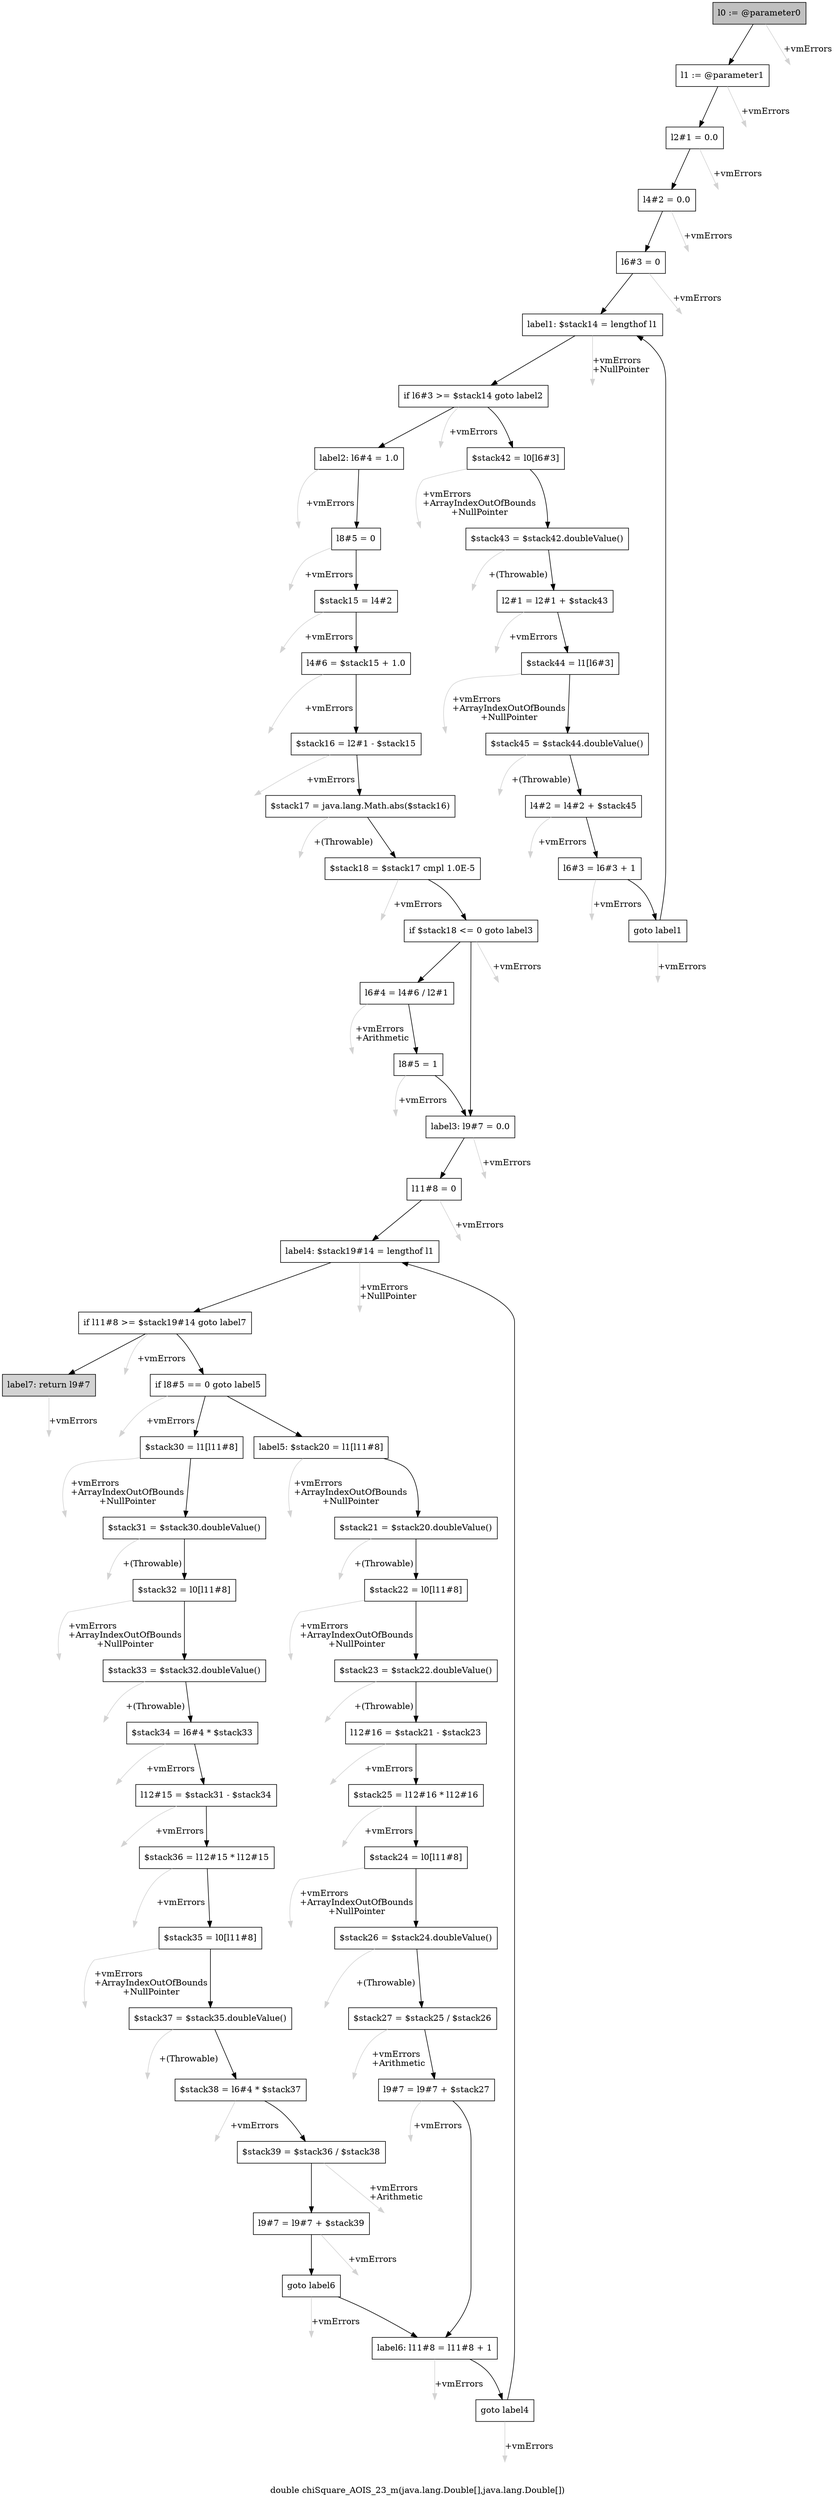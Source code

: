 digraph "double chiSquare_AOIS_23_m(java.lang.Double[],java.lang.Double[])" {
    label="double chiSquare_AOIS_23_m(java.lang.Double[],java.lang.Double[])";
    node [shape=box];
    "0" [style=filled,fillcolor=gray,label="l0 := @parameter0",];
    "1" [label="l1 := @parameter1",];
    "0"->"1" [color=black,];
    "56" [style=invis,label="Esc",];
    "0"->"56" [color=lightgray,label="\l+vmErrors",];
    "2" [label="l2#1 = 0.0",];
    "1"->"2" [color=black,];
    "57" [style=invis,label="Esc",];
    "1"->"57" [color=lightgray,label="\l+vmErrors",];
    "3" [label="l4#2 = 0.0",];
    "2"->"3" [color=black,];
    "58" [style=invis,label="Esc",];
    "2"->"58" [color=lightgray,label="\l+vmErrors",];
    "4" [label="l6#3 = 0",];
    "3"->"4" [color=black,];
    "59" [style=invis,label="Esc",];
    "3"->"59" [color=lightgray,label="\l+vmErrors",];
    "5" [label="label1: $stack14 = lengthof l1",];
    "4"->"5" [color=black,];
    "60" [style=invis,label="Esc",];
    "4"->"60" [color=lightgray,label="\l+vmErrors",];
    "6" [label="if l6#3 >= $stack14 goto label2",];
    "5"->"6" [color=black,];
    "61" [style=invis,label="Esc",];
    "5"->"61" [color=lightgray,label="\l+vmErrors\l+NullPointer",];
    "7" [label="$stack42 = l0[l6#3]",];
    "6"->"7" [color=black,];
    "15" [label="label2: l6#4 = 1.0",];
    "6"->"15" [color=black,];
    "62" [style=invis,label="Esc",];
    "6"->"62" [color=lightgray,label="\l+vmErrors",];
    "8" [label="$stack43 = $stack42.doubleValue()",];
    "7"->"8" [color=black,];
    "63" [style=invis,label="Esc",];
    "7"->"63" [color=lightgray,label="\l+vmErrors\l+ArrayIndexOutOfBounds\l+NullPointer",];
    "9" [label="l2#1 = l2#1 + $stack43",];
    "8"->"9" [color=black,];
    "64" [style=invis,label="Esc",];
    "8"->"64" [color=lightgray,label="\l+(Throwable)",];
    "10" [label="$stack44 = l1[l6#3]",];
    "9"->"10" [color=black,];
    "65" [style=invis,label="Esc",];
    "9"->"65" [color=lightgray,label="\l+vmErrors",];
    "11" [label="$stack45 = $stack44.doubleValue()",];
    "10"->"11" [color=black,];
    "66" [style=invis,label="Esc",];
    "10"->"66" [color=lightgray,label="\l+vmErrors\l+ArrayIndexOutOfBounds\l+NullPointer",];
    "12" [label="l4#2 = l4#2 + $stack45",];
    "11"->"12" [color=black,];
    "67" [style=invis,label="Esc",];
    "11"->"67" [color=lightgray,label="\l+(Throwable)",];
    "13" [label="l6#3 = l6#3 + 1",];
    "12"->"13" [color=black,];
    "68" [style=invis,label="Esc",];
    "12"->"68" [color=lightgray,label="\l+vmErrors",];
    "14" [label="goto label1",];
    "13"->"14" [color=black,];
    "69" [style=invis,label="Esc",];
    "13"->"69" [color=lightgray,label="\l+vmErrors",];
    "14"->"5" [color=black,];
    "70" [style=invis,label="Esc",];
    "14"->"70" [color=lightgray,label="\l+vmErrors",];
    "16" [label="l8#5 = 0",];
    "15"->"16" [color=black,];
    "71" [style=invis,label="Esc",];
    "15"->"71" [color=lightgray,label="\l+vmErrors",];
    "17" [label="$stack15 = l4#2",];
    "16"->"17" [color=black,];
    "72" [style=invis,label="Esc",];
    "16"->"72" [color=lightgray,label="\l+vmErrors",];
    "18" [label="l4#6 = $stack15 + 1.0",];
    "17"->"18" [color=black,];
    "73" [style=invis,label="Esc",];
    "17"->"73" [color=lightgray,label="\l+vmErrors",];
    "19" [label="$stack16 = l2#1 - $stack15",];
    "18"->"19" [color=black,];
    "74" [style=invis,label="Esc",];
    "18"->"74" [color=lightgray,label="\l+vmErrors",];
    "20" [label="$stack17 = java.lang.Math.abs($stack16)",];
    "19"->"20" [color=black,];
    "75" [style=invis,label="Esc",];
    "19"->"75" [color=lightgray,label="\l+vmErrors",];
    "21" [label="$stack18 = $stack17 cmpl 1.0E-5",];
    "20"->"21" [color=black,];
    "76" [style=invis,label="Esc",];
    "20"->"76" [color=lightgray,label="\l+(Throwable)",];
    "22" [label="if $stack18 <= 0 goto label3",];
    "21"->"22" [color=black,];
    "77" [style=invis,label="Esc",];
    "21"->"77" [color=lightgray,label="\l+vmErrors",];
    "23" [label="l6#4 = l4#6 / l2#1",];
    "22"->"23" [color=black,];
    "25" [label="label3: l9#7 = 0.0",];
    "22"->"25" [color=black,];
    "78" [style=invis,label="Esc",];
    "22"->"78" [color=lightgray,label="\l+vmErrors",];
    "24" [label="l8#5 = 1",];
    "23"->"24" [color=black,];
    "79" [style=invis,label="Esc",];
    "23"->"79" [color=lightgray,label="\l+vmErrors\l+Arithmetic",];
    "24"->"25" [color=black,];
    "80" [style=invis,label="Esc",];
    "24"->"80" [color=lightgray,label="\l+vmErrors",];
    "26" [label="l11#8 = 0",];
    "25"->"26" [color=black,];
    "81" [style=invis,label="Esc",];
    "25"->"81" [color=lightgray,label="\l+vmErrors",];
    "27" [label="label4: $stack19#14 = lengthof l1",];
    "26"->"27" [color=black,];
    "82" [style=invis,label="Esc",];
    "26"->"82" [color=lightgray,label="\l+vmErrors",];
    "28" [label="if l11#8 >= $stack19#14 goto label7",];
    "27"->"28" [color=black,];
    "83" [style=invis,label="Esc",];
    "27"->"83" [color=lightgray,label="\l+vmErrors\l+NullPointer",];
    "29" [label="if l8#5 == 0 goto label5",];
    "28"->"29" [color=black,];
    "55" [style=filled,fillcolor=lightgray,label="label7: return l9#7",];
    "28"->"55" [color=black,];
    "84" [style=invis,label="Esc",];
    "28"->"84" [color=lightgray,label="\l+vmErrors",];
    "30" [label="$stack30 = l1[l11#8]",];
    "29"->"30" [color=black,];
    "43" [label="label5: $stack20 = l1[l11#8]",];
    "29"->"43" [color=black,];
    "85" [style=invis,label="Esc",];
    "29"->"85" [color=lightgray,label="\l+vmErrors",];
    "31" [label="$stack31 = $stack30.doubleValue()",];
    "30"->"31" [color=black,];
    "86" [style=invis,label="Esc",];
    "30"->"86" [color=lightgray,label="\l+vmErrors\l+ArrayIndexOutOfBounds\l+NullPointer",];
    "32" [label="$stack32 = l0[l11#8]",];
    "31"->"32" [color=black,];
    "87" [style=invis,label="Esc",];
    "31"->"87" [color=lightgray,label="\l+(Throwable)",];
    "33" [label="$stack33 = $stack32.doubleValue()",];
    "32"->"33" [color=black,];
    "88" [style=invis,label="Esc",];
    "32"->"88" [color=lightgray,label="\l+vmErrors\l+ArrayIndexOutOfBounds\l+NullPointer",];
    "34" [label="$stack34 = l6#4 * $stack33",];
    "33"->"34" [color=black,];
    "89" [style=invis,label="Esc",];
    "33"->"89" [color=lightgray,label="\l+(Throwable)",];
    "35" [label="l12#15 = $stack31 - $stack34",];
    "34"->"35" [color=black,];
    "90" [style=invis,label="Esc",];
    "34"->"90" [color=lightgray,label="\l+vmErrors",];
    "36" [label="$stack36 = l12#15 * l12#15",];
    "35"->"36" [color=black,];
    "91" [style=invis,label="Esc",];
    "35"->"91" [color=lightgray,label="\l+vmErrors",];
    "37" [label="$stack35 = l0[l11#8]",];
    "36"->"37" [color=black,];
    "92" [style=invis,label="Esc",];
    "36"->"92" [color=lightgray,label="\l+vmErrors",];
    "38" [label="$stack37 = $stack35.doubleValue()",];
    "37"->"38" [color=black,];
    "93" [style=invis,label="Esc",];
    "37"->"93" [color=lightgray,label="\l+vmErrors\l+ArrayIndexOutOfBounds\l+NullPointer",];
    "39" [label="$stack38 = l6#4 * $stack37",];
    "38"->"39" [color=black,];
    "94" [style=invis,label="Esc",];
    "38"->"94" [color=lightgray,label="\l+(Throwable)",];
    "40" [label="$stack39 = $stack36 / $stack38",];
    "39"->"40" [color=black,];
    "95" [style=invis,label="Esc",];
    "39"->"95" [color=lightgray,label="\l+vmErrors",];
    "41" [label="l9#7 = l9#7 + $stack39",];
    "40"->"41" [color=black,];
    "96" [style=invis,label="Esc",];
    "40"->"96" [color=lightgray,label="\l+vmErrors\l+Arithmetic",];
    "42" [label="goto label6",];
    "41"->"42" [color=black,];
    "97" [style=invis,label="Esc",];
    "41"->"97" [color=lightgray,label="\l+vmErrors",];
    "53" [label="label6: l11#8 = l11#8 + 1",];
    "42"->"53" [color=black,];
    "98" [style=invis,label="Esc",];
    "42"->"98" [color=lightgray,label="\l+vmErrors",];
    "44" [label="$stack21 = $stack20.doubleValue()",];
    "43"->"44" [color=black,];
    "99" [style=invis,label="Esc",];
    "43"->"99" [color=lightgray,label="\l+vmErrors\l+ArrayIndexOutOfBounds\l+NullPointer",];
    "45" [label="$stack22 = l0[l11#8]",];
    "44"->"45" [color=black,];
    "100" [style=invis,label="Esc",];
    "44"->"100" [color=lightgray,label="\l+(Throwable)",];
    "46" [label="$stack23 = $stack22.doubleValue()",];
    "45"->"46" [color=black,];
    "101" [style=invis,label="Esc",];
    "45"->"101" [color=lightgray,label="\l+vmErrors\l+ArrayIndexOutOfBounds\l+NullPointer",];
    "47" [label="l12#16 = $stack21 - $stack23",];
    "46"->"47" [color=black,];
    "102" [style=invis,label="Esc",];
    "46"->"102" [color=lightgray,label="\l+(Throwable)",];
    "48" [label="$stack25 = l12#16 * l12#16",];
    "47"->"48" [color=black,];
    "103" [style=invis,label="Esc",];
    "47"->"103" [color=lightgray,label="\l+vmErrors",];
    "49" [label="$stack24 = l0[l11#8]",];
    "48"->"49" [color=black,];
    "104" [style=invis,label="Esc",];
    "48"->"104" [color=lightgray,label="\l+vmErrors",];
    "50" [label="$stack26 = $stack24.doubleValue()",];
    "49"->"50" [color=black,];
    "105" [style=invis,label="Esc",];
    "49"->"105" [color=lightgray,label="\l+vmErrors\l+ArrayIndexOutOfBounds\l+NullPointer",];
    "51" [label="$stack27 = $stack25 / $stack26",];
    "50"->"51" [color=black,];
    "106" [style=invis,label="Esc",];
    "50"->"106" [color=lightgray,label="\l+(Throwable)",];
    "52" [label="l9#7 = l9#7 + $stack27",];
    "51"->"52" [color=black,];
    "107" [style=invis,label="Esc",];
    "51"->"107" [color=lightgray,label="\l+vmErrors\l+Arithmetic",];
    "52"->"53" [color=black,];
    "108" [style=invis,label="Esc",];
    "52"->"108" [color=lightgray,label="\l+vmErrors",];
    "54" [label="goto label4",];
    "53"->"54" [color=black,];
    "109" [style=invis,label="Esc",];
    "53"->"109" [color=lightgray,label="\l+vmErrors",];
    "54"->"27" [color=black,];
    "110" [style=invis,label="Esc",];
    "54"->"110" [color=lightgray,label="\l+vmErrors",];
    "111" [style=invis,label="Esc",];
    "55"->"111" [color=lightgray,label="\l+vmErrors",];
}

